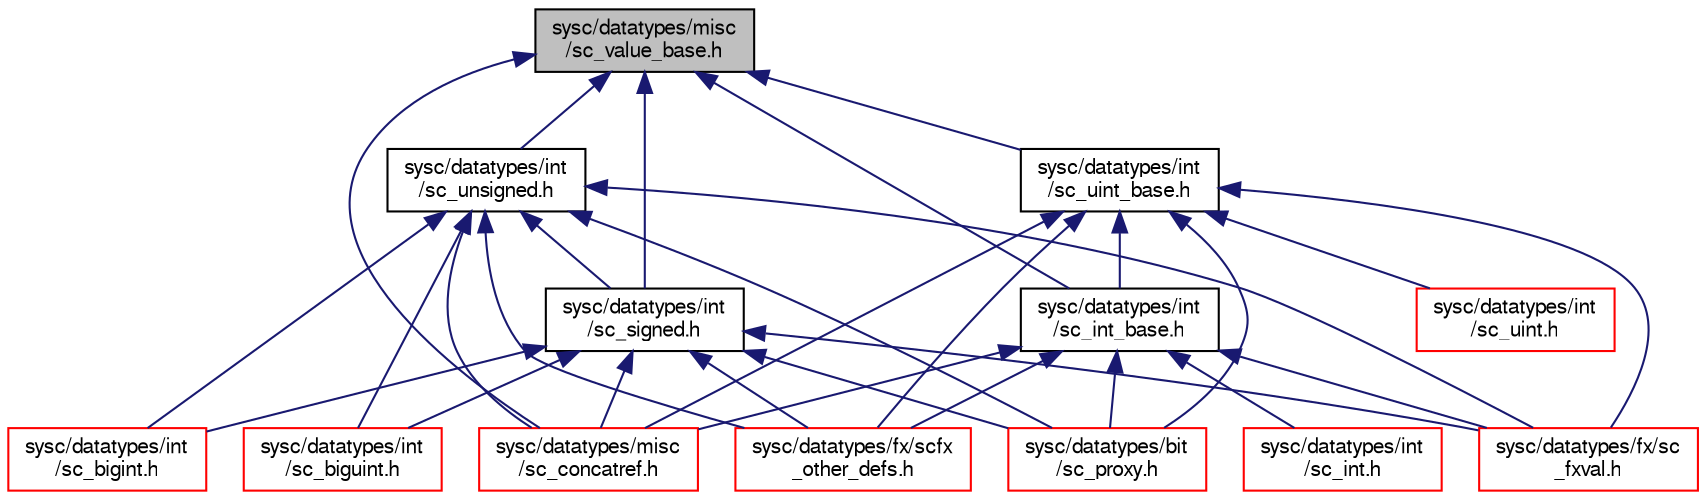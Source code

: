 digraph "sysc/datatypes/misc/sc_value_base.h"
{
  edge [fontname="FreeSans",fontsize="10",labelfontname="FreeSans",labelfontsize="10"];
  node [fontname="FreeSans",fontsize="10",shape=record];
  Node10 [label="sysc/datatypes/misc\l/sc_value_base.h",height=0.2,width=0.4,color="black", fillcolor="grey75", style="filled", fontcolor="black"];
  Node10 -> Node11 [dir="back",color="midnightblue",fontsize="10",style="solid",fontname="FreeSans"];
  Node11 [label="sysc/datatypes/int\l/sc_signed.h",height=0.2,width=0.4,color="black", fillcolor="white", style="filled",URL="$a00203.html"];
  Node11 -> Node12 [dir="back",color="midnightblue",fontsize="10",style="solid",fontname="FreeSans"];
  Node12 [label="sysc/datatypes/bit\l/sc_proxy.h",height=0.2,width=0.4,color="red", fillcolor="white", style="filled",URL="$a00107.html"];
  Node11 -> Node29 [dir="back",color="midnightblue",fontsize="10",style="solid",fontname="FreeSans"];
  Node29 [label="sysc/datatypes/int\l/sc_bigint.h",height=0.2,width=0.4,color="red", fillcolor="white", style="filled",URL="$a00176.html"];
  Node11 -> Node30 [dir="back",color="midnightblue",fontsize="10",style="solid",fontname="FreeSans"];
  Node30 [label="sysc/datatypes/int\l/sc_biguint.h",height=0.2,width=0.4,color="red", fillcolor="white", style="filled",URL="$a00179.html"];
  Node11 -> Node21 [dir="back",color="midnightblue",fontsize="10",style="solid",fontname="FreeSans"];
  Node21 [label="sysc/datatypes/misc\l/sc_concatref.h",height=0.2,width=0.4,color="red", fillcolor="white", style="filled",URL="$a00215.html"];
  Node11 -> Node31 [dir="back",color="midnightblue",fontsize="10",style="solid",fontname="FreeSans"];
  Node31 [label="sysc/datatypes/fx/sc\l_fxval.h",height=0.2,width=0.4,color="red", fillcolor="white", style="filled",URL="$a00140.html"];
  Node11 -> Node32 [dir="back",color="midnightblue",fontsize="10",style="solid",fontname="FreeSans"];
  Node32 [label="sysc/datatypes/fx/scfx\l_other_defs.h",height=0.2,width=0.4,color="red", fillcolor="white", style="filled",URL="$a00158.html"];
  Node10 -> Node33 [dir="back",color="midnightblue",fontsize="10",style="solid",fontname="FreeSans"];
  Node33 [label="sysc/datatypes/int\l/sc_unsigned.h",height=0.2,width=0.4,color="black", fillcolor="white", style="filled",URL="$a00212.html"];
  Node33 -> Node11 [dir="back",color="midnightblue",fontsize="10",style="solid",fontname="FreeSans"];
  Node33 -> Node12 [dir="back",color="midnightblue",fontsize="10",style="solid",fontname="FreeSans"];
  Node33 -> Node29 [dir="back",color="midnightblue",fontsize="10",style="solid",fontname="FreeSans"];
  Node33 -> Node30 [dir="back",color="midnightblue",fontsize="10",style="solid",fontname="FreeSans"];
  Node33 -> Node21 [dir="back",color="midnightblue",fontsize="10",style="solid",fontname="FreeSans"];
  Node33 -> Node31 [dir="back",color="midnightblue",fontsize="10",style="solid",fontname="FreeSans"];
  Node33 -> Node32 [dir="back",color="midnightblue",fontsize="10",style="solid",fontname="FreeSans"];
  Node10 -> Node34 [dir="back",color="midnightblue",fontsize="10",style="solid",fontname="FreeSans"];
  Node34 [label="sysc/datatypes/int\l/sc_int_base.h",height=0.2,width=0.4,color="black", fillcolor="white", style="filled",URL="$a00185.html"];
  Node34 -> Node12 [dir="back",color="midnightblue",fontsize="10",style="solid",fontname="FreeSans"];
  Node34 -> Node35 [dir="back",color="midnightblue",fontsize="10",style="solid",fontname="FreeSans"];
  Node35 [label="sysc/datatypes/int\l/sc_int.h",height=0.2,width=0.4,color="red", fillcolor="white", style="filled",URL="$a00182.html"];
  Node34 -> Node21 [dir="back",color="midnightblue",fontsize="10",style="solid",fontname="FreeSans"];
  Node34 -> Node31 [dir="back",color="midnightblue",fontsize="10",style="solid",fontname="FreeSans"];
  Node34 -> Node32 [dir="back",color="midnightblue",fontsize="10",style="solid",fontname="FreeSans"];
  Node10 -> Node36 [dir="back",color="midnightblue",fontsize="10",style="solid",fontname="FreeSans"];
  Node36 [label="sysc/datatypes/int\l/sc_uint_base.h",height=0.2,width=0.4,color="black", fillcolor="white", style="filled",URL="$a00209.html"];
  Node36 -> Node34 [dir="back",color="midnightblue",fontsize="10",style="solid",fontname="FreeSans"];
  Node36 -> Node12 [dir="back",color="midnightblue",fontsize="10",style="solid",fontname="FreeSans"];
  Node36 -> Node37 [dir="back",color="midnightblue",fontsize="10",style="solid",fontname="FreeSans"];
  Node37 [label="sysc/datatypes/int\l/sc_uint.h",height=0.2,width=0.4,color="red", fillcolor="white", style="filled",URL="$a00206.html"];
  Node36 -> Node21 [dir="back",color="midnightblue",fontsize="10",style="solid",fontname="FreeSans"];
  Node36 -> Node31 [dir="back",color="midnightblue",fontsize="10",style="solid",fontname="FreeSans"];
  Node36 -> Node32 [dir="back",color="midnightblue",fontsize="10",style="solid",fontname="FreeSans"];
  Node10 -> Node21 [dir="back",color="midnightblue",fontsize="10",style="solid",fontname="FreeSans"];
}
